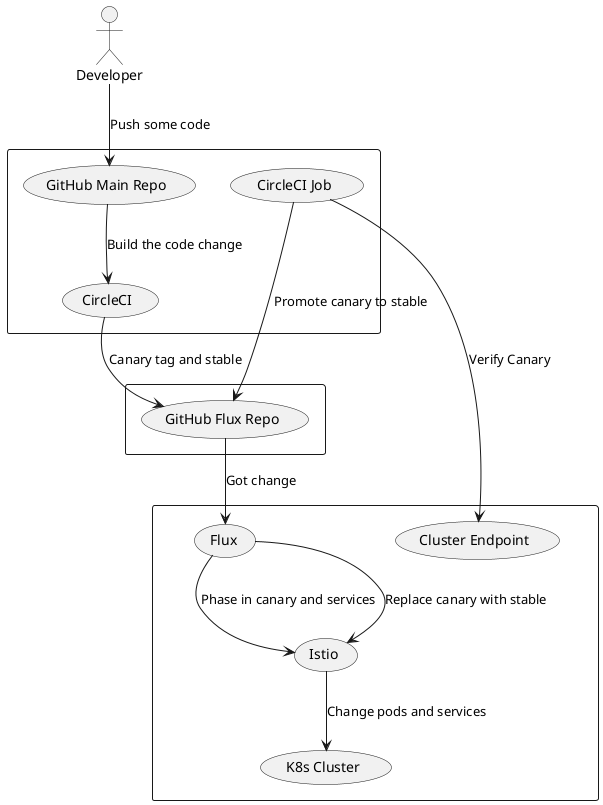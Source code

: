 @startuml

Rectangle {
  (GitHub Main Repo)
  (CircleCI)
  (CircleCI Job)
}

Rectangle {
  (GitHub Flux Repo)
}

Rectangle {
  (K8s Cluster)
  (Flux)
  (Istio)
  (Cluster Endpoint)
}

Developer --> (GitHub Main Repo) : Push some code
(GitHub Main Repo) --> (CircleCI) : Build the code change
(CircleCI) --> (GitHub Flux Repo) : Canary tag and stable


(GitHub Flux Repo) --> (Flux) : Got change
(Flux) --> (Istio) : Phase in canary and services
(Istio)--> (K8s Cluster) : Change pods and services

(CircleCI Job) --> (Cluster Endpoint) : Verify Canary
(CircleCI Job) --> (GitHub Flux Repo): Promote canary to stable

(Flux) --> (Istio) :Replace canary with stable

@enduml
